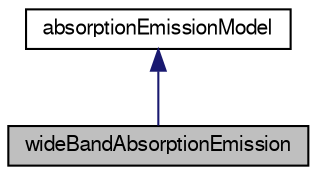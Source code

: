digraph "wideBandAbsorptionEmission"
{
  bgcolor="transparent";
  edge [fontname="FreeSans",fontsize="10",labelfontname="FreeSans",labelfontsize="10"];
  node [fontname="FreeSans",fontsize="10",shape=record];
  Node0 [label="wideBandAbsorptionEmission",height=0.2,width=0.4,color="black", fillcolor="grey75", style="filled", fontcolor="black"];
  Node1 -> Node0 [dir="back",color="midnightblue",fontsize="10",style="solid",fontname="FreeSans"];
  Node1 [label="absorptionEmissionModel",height=0.2,width=0.4,color="black",URL="$a30050.html",tooltip="Model to supply absorption and emission coefficients for radiation modelling. "];
}
